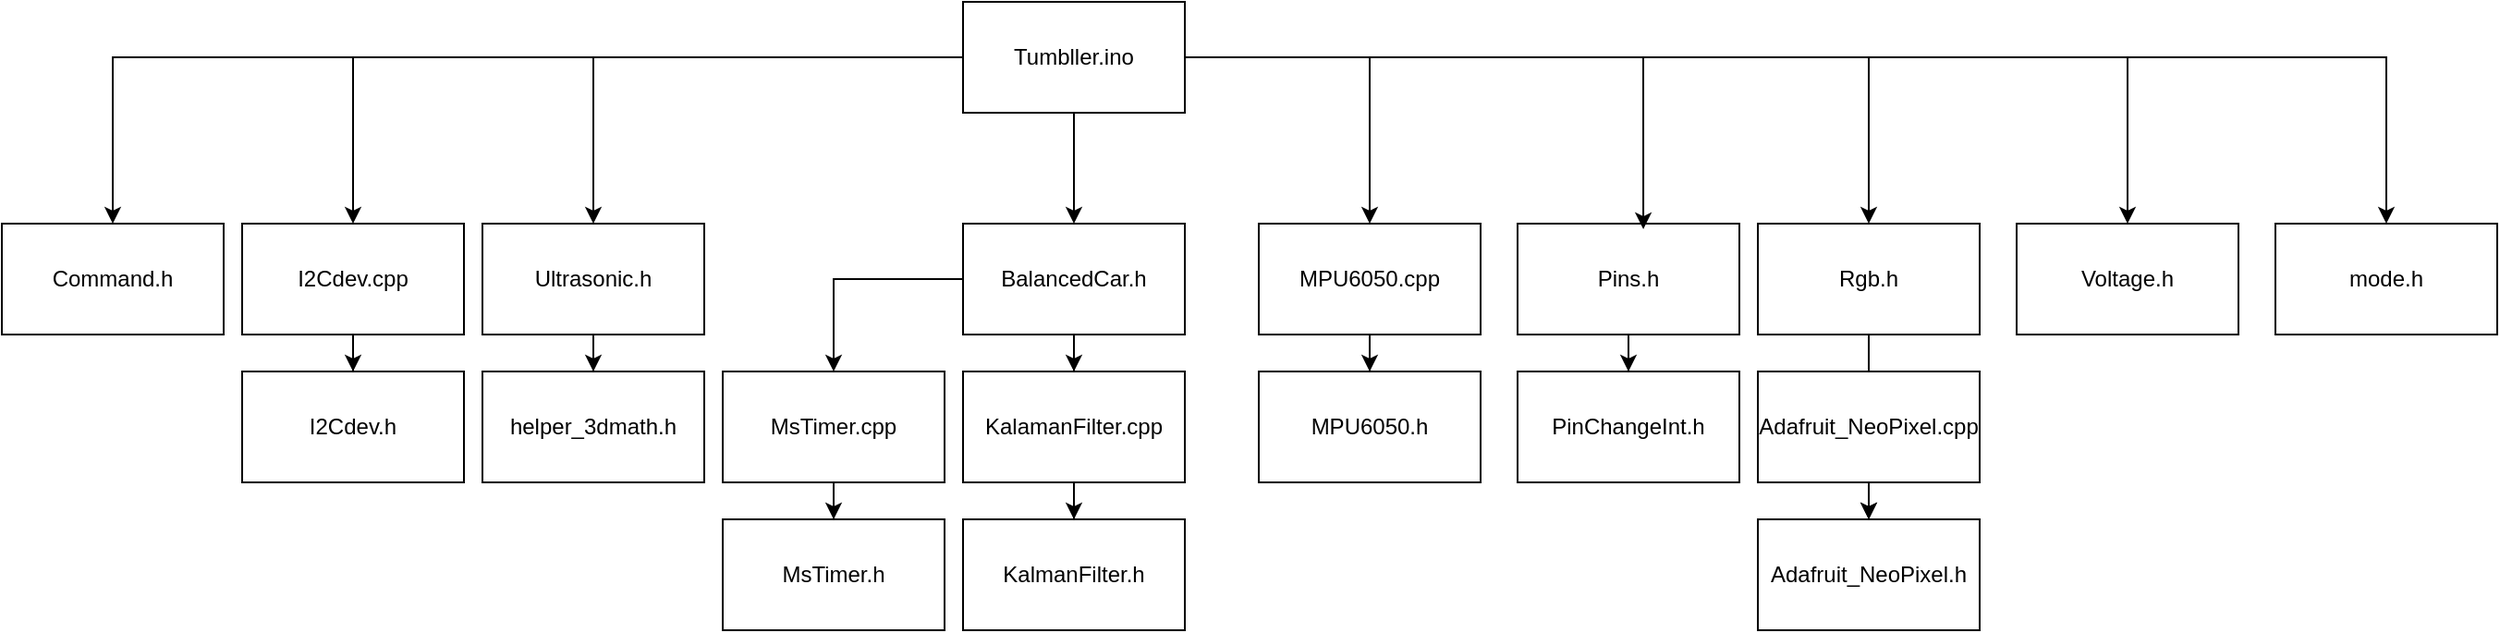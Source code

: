 <mxfile version="24.0.1" type="device">
  <diagram name="Page-1" id="ni4rjdvWZ6twQv6uYoQE">
    <mxGraphModel dx="1666" dy="759" grid="1" gridSize="10" guides="1" tooltips="1" connect="1" arrows="1" fold="1" page="1" pageScale="1" pageWidth="1800" pageHeight="1400" math="0" shadow="0">
      <root>
        <mxCell id="0" />
        <mxCell id="1" parent="0" />
        <mxCell id="sCU74ngsSeyjYz0QEPs0-2" value="" style="edgeStyle=orthogonalEdgeStyle;rounded=0;orthogonalLoop=1;jettySize=auto;html=1;" edge="1" parent="1" source="XHPleRNc2QXc5PMSypoa-6" target="sCU74ngsSeyjYz0QEPs0-1">
          <mxGeometry relative="1" as="geometry" />
        </mxCell>
        <mxCell id="sCU74ngsSeyjYz0QEPs0-6" style="edgeStyle=orthogonalEdgeStyle;rounded=0;orthogonalLoop=1;jettySize=auto;html=1;entryX=0.5;entryY=0;entryDx=0;entryDy=0;" edge="1" parent="1" source="XHPleRNc2QXc5PMSypoa-6" target="sCU74ngsSeyjYz0QEPs0-5">
          <mxGeometry relative="1" as="geometry">
            <mxPoint x="730" y="280" as="targetPoint" />
          </mxGeometry>
        </mxCell>
        <mxCell id="XHPleRNc2QXc5PMSypoa-6" value="BalancedCar.h" style="rounded=0;whiteSpace=wrap;html=1;" parent="1" vertex="1">
          <mxGeometry x="790" y="250" width="120" height="60" as="geometry" />
        </mxCell>
        <mxCell id="XHPleRNc2QXc5PMSypoa-9" value="" style="edgeStyle=orthogonalEdgeStyle;rounded=0;orthogonalLoop=1;jettySize=auto;html=1;" parent="1" source="XHPleRNc2QXc5PMSypoa-7" target="XHPleRNc2QXc5PMSypoa-6" edge="1">
          <mxGeometry relative="1" as="geometry" />
        </mxCell>
        <mxCell id="sCU74ngsSeyjYz0QEPs0-14" style="edgeStyle=orthogonalEdgeStyle;rounded=0;orthogonalLoop=1;jettySize=auto;html=1;" edge="1" parent="1" source="XHPleRNc2QXc5PMSypoa-7" target="sCU74ngsSeyjYz0QEPs0-10">
          <mxGeometry relative="1" as="geometry" />
        </mxCell>
        <mxCell id="sCU74ngsSeyjYz0QEPs0-21" style="edgeStyle=orthogonalEdgeStyle;rounded=0;orthogonalLoop=1;jettySize=auto;html=1;entryX=0.5;entryY=0;entryDx=0;entryDy=0;" edge="1" parent="1" source="XHPleRNc2QXc5PMSypoa-7" target="sCU74ngsSeyjYz0QEPs0-17">
          <mxGeometry relative="1" as="geometry" />
        </mxCell>
        <mxCell id="sCU74ngsSeyjYz0QEPs0-26" style="edgeStyle=orthogonalEdgeStyle;rounded=0;orthogonalLoop=1;jettySize=auto;html=1;entryX=0.5;entryY=0;entryDx=0;entryDy=0;" edge="1" parent="1" source="XHPleRNc2QXc5PMSypoa-7" target="sCU74ngsSeyjYz0QEPs0-22">
          <mxGeometry relative="1" as="geometry" />
        </mxCell>
        <mxCell id="sCU74ngsSeyjYz0QEPs0-27" style="edgeStyle=orthogonalEdgeStyle;rounded=0;orthogonalLoop=1;jettySize=auto;html=1;entryX=0.5;entryY=0;entryDx=0;entryDy=0;" edge="1" parent="1" source="XHPleRNc2QXc5PMSypoa-7" target="sCU74ngsSeyjYz0QEPs0-25">
          <mxGeometry relative="1" as="geometry" />
        </mxCell>
        <mxCell id="sCU74ngsSeyjYz0QEPs0-34" style="edgeStyle=orthogonalEdgeStyle;rounded=0;orthogonalLoop=1;jettySize=auto;html=1;entryX=0.5;entryY=0;entryDx=0;entryDy=0;" edge="1" parent="1" source="XHPleRNc2QXc5PMSypoa-7" target="XHPleRNc2QXc5PMSypoa-11">
          <mxGeometry relative="1" as="geometry" />
        </mxCell>
        <mxCell id="sCU74ngsSeyjYz0QEPs0-35" style="edgeStyle=orthogonalEdgeStyle;rounded=0;orthogonalLoop=1;jettySize=auto;html=1;entryX=0.5;entryY=0;entryDx=0;entryDy=0;" edge="1" parent="1" source="XHPleRNc2QXc5PMSypoa-7" target="sCU74ngsSeyjYz0QEPs0-28">
          <mxGeometry relative="1" as="geometry" />
        </mxCell>
        <mxCell id="sCU74ngsSeyjYz0QEPs0-39" style="edgeStyle=orthogonalEdgeStyle;rounded=0;orthogonalLoop=1;jettySize=auto;html=1;entryX=0.5;entryY=0;entryDx=0;entryDy=0;" edge="1" parent="1" source="XHPleRNc2QXc5PMSypoa-7" target="sCU74ngsSeyjYz0QEPs0-38">
          <mxGeometry relative="1" as="geometry" />
        </mxCell>
        <mxCell id="XHPleRNc2QXc5PMSypoa-7" value="Tumbller.ino" style="rounded=0;whiteSpace=wrap;html=1;" parent="1" vertex="1">
          <mxGeometry x="790" y="130" width="120" height="60" as="geometry" />
        </mxCell>
        <mxCell id="sCU74ngsSeyjYz0QEPs0-37" value="" style="edgeStyle=orthogonalEdgeStyle;rounded=0;orthogonalLoop=1;jettySize=auto;html=1;" edge="1" parent="1" source="XHPleRNc2QXc5PMSypoa-11" target="sCU74ngsSeyjYz0QEPs0-36">
          <mxGeometry relative="1" as="geometry" />
        </mxCell>
        <mxCell id="XHPleRNc2QXc5PMSypoa-11" value="Ultrasonic.h" style="rounded=0;whiteSpace=wrap;html=1;" parent="1" vertex="1">
          <mxGeometry x="530" y="250" width="120" height="60" as="geometry" />
        </mxCell>
        <mxCell id="sCU74ngsSeyjYz0QEPs0-4" value="" style="edgeStyle=orthogonalEdgeStyle;rounded=0;orthogonalLoop=1;jettySize=auto;html=1;" edge="1" parent="1" source="sCU74ngsSeyjYz0QEPs0-1" target="sCU74ngsSeyjYz0QEPs0-3">
          <mxGeometry relative="1" as="geometry" />
        </mxCell>
        <mxCell id="sCU74ngsSeyjYz0QEPs0-1" value="KalamanFilter.cpp" style="rounded=0;whiteSpace=wrap;html=1;" vertex="1" parent="1">
          <mxGeometry x="790" y="330" width="120" height="60" as="geometry" />
        </mxCell>
        <mxCell id="sCU74ngsSeyjYz0QEPs0-3" value="KalmanFilter.h" style="whiteSpace=wrap;html=1;" vertex="1" parent="1">
          <mxGeometry x="790" y="410" width="120" height="60" as="geometry" />
        </mxCell>
        <mxCell id="sCU74ngsSeyjYz0QEPs0-9" value="" style="edgeStyle=orthogonalEdgeStyle;rounded=0;orthogonalLoop=1;jettySize=auto;html=1;" edge="1" parent="1" source="sCU74ngsSeyjYz0QEPs0-5" target="sCU74ngsSeyjYz0QEPs0-8">
          <mxGeometry relative="1" as="geometry" />
        </mxCell>
        <mxCell id="sCU74ngsSeyjYz0QEPs0-5" value="MsTimer.cpp" style="whiteSpace=wrap;html=1;" vertex="1" parent="1">
          <mxGeometry x="660" y="330" width="120" height="60" as="geometry" />
        </mxCell>
        <mxCell id="sCU74ngsSeyjYz0QEPs0-8" value="MsTimer.h" style="whiteSpace=wrap;html=1;" vertex="1" parent="1">
          <mxGeometry x="660" y="410" width="120" height="60" as="geometry" />
        </mxCell>
        <mxCell id="sCU74ngsSeyjYz0QEPs0-13" value="" style="edgeStyle=orthogonalEdgeStyle;rounded=0;orthogonalLoop=1;jettySize=auto;html=1;" edge="1" parent="1" source="sCU74ngsSeyjYz0QEPs0-10" target="sCU74ngsSeyjYz0QEPs0-12">
          <mxGeometry relative="1" as="geometry" />
        </mxCell>
        <mxCell id="sCU74ngsSeyjYz0QEPs0-10" value="MPU6050.cpp" style="whiteSpace=wrap;html=1;" vertex="1" parent="1">
          <mxGeometry x="950" y="250" width="120" height="60" as="geometry" />
        </mxCell>
        <mxCell id="sCU74ngsSeyjYz0QEPs0-12" value="MPU6050.h" style="whiteSpace=wrap;html=1;" vertex="1" parent="1">
          <mxGeometry x="950" y="330" width="120" height="60" as="geometry" />
        </mxCell>
        <mxCell id="sCU74ngsSeyjYz0QEPs0-24" value="" style="edgeStyle=orthogonalEdgeStyle;rounded=0;orthogonalLoop=1;jettySize=auto;html=1;" edge="1" parent="1" source="sCU74ngsSeyjYz0QEPs0-16" target="sCU74ngsSeyjYz0QEPs0-23">
          <mxGeometry relative="1" as="geometry" />
        </mxCell>
        <mxCell id="sCU74ngsSeyjYz0QEPs0-16" value="Pins.h" style="rounded=0;whiteSpace=wrap;html=1;" vertex="1" parent="1">
          <mxGeometry x="1090" y="250" width="120" height="60" as="geometry" />
        </mxCell>
        <mxCell id="sCU74ngsSeyjYz0QEPs0-44" value="" style="edgeStyle=orthogonalEdgeStyle;rounded=0;orthogonalLoop=1;jettySize=auto;html=1;" edge="1" parent="1" source="sCU74ngsSeyjYz0QEPs0-17" target="sCU74ngsSeyjYz0QEPs0-42">
          <mxGeometry relative="1" as="geometry" />
        </mxCell>
        <mxCell id="sCU74ngsSeyjYz0QEPs0-17" value="Rgb.h" style="rounded=0;whiteSpace=wrap;html=1;" vertex="1" parent="1">
          <mxGeometry x="1220" y="250" width="120" height="60" as="geometry" />
        </mxCell>
        <mxCell id="sCU74ngsSeyjYz0QEPs0-18" style="edgeStyle=orthogonalEdgeStyle;rounded=0;orthogonalLoop=1;jettySize=auto;html=1;entryX=0.567;entryY=0.05;entryDx=0;entryDy=0;entryPerimeter=0;" edge="1" parent="1" source="XHPleRNc2QXc5PMSypoa-7" target="sCU74ngsSeyjYz0QEPs0-16">
          <mxGeometry relative="1" as="geometry" />
        </mxCell>
        <mxCell id="sCU74ngsSeyjYz0QEPs0-22" value="Voltage.h" style="whiteSpace=wrap;html=1;" vertex="1" parent="1">
          <mxGeometry x="1360" y="250" width="120" height="60" as="geometry" />
        </mxCell>
        <mxCell id="sCU74ngsSeyjYz0QEPs0-23" value="PinChangeInt.h" style="whiteSpace=wrap;html=1;" vertex="1" parent="1">
          <mxGeometry x="1090" y="330" width="120" height="60" as="geometry" />
        </mxCell>
        <mxCell id="sCU74ngsSeyjYz0QEPs0-25" value="mode.h" style="whiteSpace=wrap;html=1;" vertex="1" parent="1">
          <mxGeometry x="1500" y="250" width="120" height="60" as="geometry" />
        </mxCell>
        <mxCell id="sCU74ngsSeyjYz0QEPs0-32" value="" style="edgeStyle=orthogonalEdgeStyle;rounded=0;orthogonalLoop=1;jettySize=auto;html=1;" edge="1" parent="1" source="sCU74ngsSeyjYz0QEPs0-28" target="sCU74ngsSeyjYz0QEPs0-31">
          <mxGeometry relative="1" as="geometry" />
        </mxCell>
        <mxCell id="sCU74ngsSeyjYz0QEPs0-28" value="I2Cdev.cpp" style="whiteSpace=wrap;html=1;" vertex="1" parent="1">
          <mxGeometry x="400" y="250" width="120" height="60" as="geometry" />
        </mxCell>
        <mxCell id="sCU74ngsSeyjYz0QEPs0-31" value="I2Cdev.h" style="whiteSpace=wrap;html=1;" vertex="1" parent="1">
          <mxGeometry x="400" y="330" width="120" height="60" as="geometry" />
        </mxCell>
        <mxCell id="sCU74ngsSeyjYz0QEPs0-36" value="helper_3dmath.h" style="whiteSpace=wrap;html=1;" vertex="1" parent="1">
          <mxGeometry x="530" y="330" width="120" height="60" as="geometry" />
        </mxCell>
        <mxCell id="sCU74ngsSeyjYz0QEPs0-38" value="Command.h" style="whiteSpace=wrap;html=1;" vertex="1" parent="1">
          <mxGeometry x="270" y="250" width="120" height="60" as="geometry" />
        </mxCell>
        <mxCell id="sCU74ngsSeyjYz0QEPs0-43" value="" style="edgeStyle=orthogonalEdgeStyle;rounded=0;orthogonalLoop=1;jettySize=auto;html=1;" edge="1" parent="1" source="sCU74ngsSeyjYz0QEPs0-40" target="sCU74ngsSeyjYz0QEPs0-42">
          <mxGeometry relative="1" as="geometry" />
        </mxCell>
        <mxCell id="sCU74ngsSeyjYz0QEPs0-40" value="Adafruit_NeoPixel.cpp" style="whiteSpace=wrap;html=1;" vertex="1" parent="1">
          <mxGeometry x="1220" y="330" width="120" height="60" as="geometry" />
        </mxCell>
        <mxCell id="sCU74ngsSeyjYz0QEPs0-42" value="Adafruit_NeoPixel.h" style="whiteSpace=wrap;html=1;" vertex="1" parent="1">
          <mxGeometry x="1220" y="410" width="120" height="60" as="geometry" />
        </mxCell>
      </root>
    </mxGraphModel>
  </diagram>
</mxfile>
